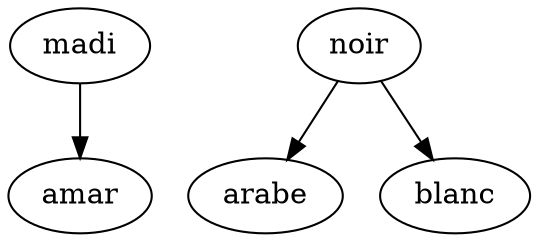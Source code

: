 digraph our_graph {
	graph [bb="0,0,212.49,108"];
	node [label="\N"];
	madi	 [height=0.5,
		pos="28.597,90",
		width=0.79437];
	amar	 [height=0.5,
		pos="28.597,18",
		width=0.79437];
	madi -> amar	 [pos="e,28.597,36.104 28.597,71.697 28.597,63.983 28.597,54.712 28.597,46.112"];
	noir	 [height=0.5,
		pos="143.6,90",
		width=0.75];
	arabe	 [height=0.5,
		pos="104.6,18",
		width=0.83048];
	noir -> arabe	 [pos="e,113.86,35.633 134.55,72.765 129.89,64.404 124.11,54.016 118.86,44.606"];
	blanc	 [height=0.5,
		pos="182.6,18",
		width=0.83048];
	noir -> blanc	 [pos="e,173.33,35.633 152.64,72.765 157.3,64.404 163.09,54.016 168.33,44.606"];
}
